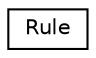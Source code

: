 digraph "Graphical Class Hierarchy"
{
 // LATEX_PDF_SIZE
  edge [fontname="Helvetica",fontsize="10",labelfontname="Helvetica",labelfontsize="10"];
  node [fontname="Helvetica",fontsize="10",shape=record];
  rankdir="LR";
  Node0 [label="Rule",height=0.2,width=0.4,color="black", fillcolor="white", style="filled",URL="$classRule.html",tooltip=" "];
}
